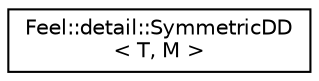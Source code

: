 digraph "Graphical Class Hierarchy"
{
 // LATEX_PDF_SIZE
  edge [fontname="Helvetica",fontsize="10",labelfontname="Helvetica",labelfontsize="10"];
  node [fontname="Helvetica",fontsize="10",shape=record];
  rankdir="LR";
  Node0 [label="Feel::detail::SymmetricDD\l\< T, M \>",height=0.2,width=0.4,color="black", fillcolor="white", style="filled",URL="$structFeel_1_1detail_1_1SymmetricDD.html",tooltip=" "];
}

